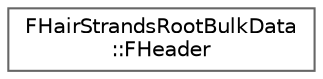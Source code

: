 digraph "Graphical Class Hierarchy"
{
 // INTERACTIVE_SVG=YES
 // LATEX_PDF_SIZE
  bgcolor="transparent";
  edge [fontname=Helvetica,fontsize=10,labelfontname=Helvetica,labelfontsize=10];
  node [fontname=Helvetica,fontsize=10,shape=box,height=0.2,width=0.4];
  rankdir="LR";
  Node0 [id="Node000000",label="FHairStrandsRootBulkData\l::FHeader",height=0.2,width=0.4,color="grey40", fillcolor="white", style="filled",URL="$db/d54/structFHairStrandsRootBulkData_1_1FHeader.html",tooltip=" "];
}
